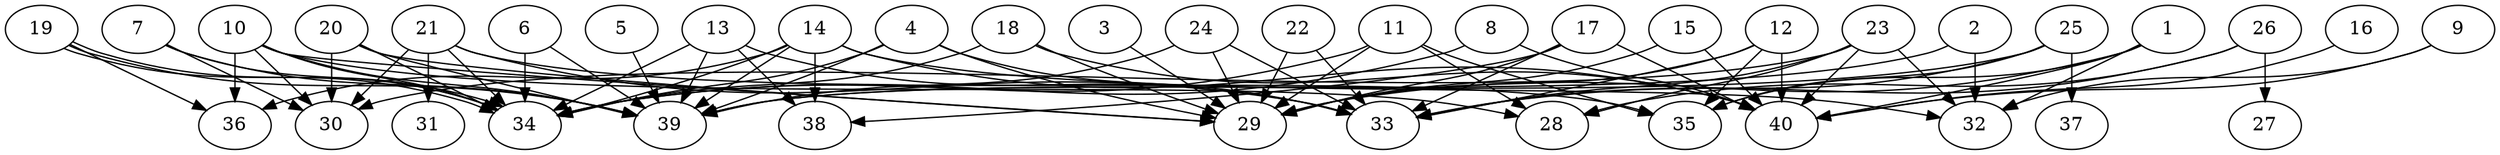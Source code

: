// DAG automatically generated by daggen at Thu Oct  3 14:06:49 2019
// ./daggen --dot -n 40 --ccr 0.3 --fat 0.9 --regular 0.5 --density 0.5 --mindata 5242880 --maxdata 52428800 
digraph G {
  1 [size="29545813", alpha="0.12", expect_size="8863744"] 
  1 -> 29 [size ="8863744"]
  1 -> 32 [size ="8863744"]
  1 -> 35 [size ="8863744"]
  1 -> 40 [size ="8863744"]
  2 [size="155938133", alpha="0.02", expect_size="46781440"] 
  2 -> 32 [size ="46781440"]
  2 -> 39 [size ="46781440"]
  3 [size="110977707", alpha="0.05", expect_size="33293312"] 
  3 -> 29 [size ="33293312"]
  4 [size="57753600", alpha="0.12", expect_size="17326080"] 
  4 -> 29 [size ="17326080"]
  4 -> 33 [size ="17326080"]
  4 -> 34 [size ="17326080"]
  4 -> 39 [size ="17326080"]
  5 [size="104601600", alpha="0.10", expect_size="31380480"] 
  5 -> 39 [size ="31380480"]
  6 [size="56903680", alpha="0.15", expect_size="17071104"] 
  6 -> 34 [size ="17071104"]
  6 -> 39 [size ="17071104"]
  7 [size="54961493", alpha="0.18", expect_size="16488448"] 
  7 -> 30 [size ="16488448"]
  7 -> 34 [size ="16488448"]
  7 -> 39 [size ="16488448"]
  8 [size="156030293", alpha="0.17", expect_size="46809088"] 
  8 -> 34 [size ="46809088"]
  8 -> 40 [size ="46809088"]
  9 [size="139335680", alpha="0.13", expect_size="41800704"] 
  9 -> 32 [size ="41800704"]
  9 -> 40 [size ="41800704"]
  10 [size="27805013", alpha="0.02", expect_size="8341504"] 
  10 -> 28 [size ="8341504"]
  10 -> 29 [size ="8341504"]
  10 -> 30 [size ="8341504"]
  10 -> 34 [size ="8341504"]
  10 -> 36 [size ="8341504"]
  10 -> 39 [size ="8341504"]
  11 [size="167099733", alpha="0.10", expect_size="50129920"] 
  11 -> 28 [size ="50129920"]
  11 -> 29 [size ="50129920"]
  11 -> 34 [size ="50129920"]
  11 -> 35 [size ="50129920"]
  12 [size="104587947", alpha="0.01", expect_size="31376384"] 
  12 -> 29 [size ="31376384"]
  12 -> 33 [size ="31376384"]
  12 -> 35 [size ="31376384"]
  12 -> 40 [size ="31376384"]
  13 [size="120401920", alpha="0.16", expect_size="36120576"] 
  13 -> 33 [size ="36120576"]
  13 -> 34 [size ="36120576"]
  13 -> 38 [size ="36120576"]
  13 -> 39 [size ="36120576"]
  14 [size="159436800", alpha="0.13", expect_size="47831040"] 
  14 -> 32 [size ="47831040"]
  14 -> 34 [size ="47831040"]
  14 -> 36 [size ="47831040"]
  14 -> 38 [size ="47831040"]
  14 -> 39 [size ="47831040"]
  14 -> 40 [size ="47831040"]
  15 [size="98321067", alpha="0.12", expect_size="29496320"] 
  15 -> 29 [size ="29496320"]
  15 -> 40 [size ="29496320"]
  16 [size="21507413", alpha="0.00", expect_size="6452224"] 
  16 -> 40 [size ="6452224"]
  17 [size="140762453", alpha="0.16", expect_size="42228736"] 
  17 -> 29 [size ="42228736"]
  17 -> 33 [size ="42228736"]
  17 -> 38 [size ="42228736"]
  17 -> 40 [size ="42228736"]
  18 [size="126859947", alpha="0.00", expect_size="38057984"] 
  18 -> 29 [size ="38057984"]
  18 -> 34 [size ="38057984"]
  18 -> 40 [size ="38057984"]
  19 [size="100877653", alpha="0.09", expect_size="30263296"] 
  19 -> 34 [size ="30263296"]
  19 -> 34 [size ="30263296"]
  19 -> 36 [size ="30263296"]
  19 -> 39 [size ="30263296"]
  20 [size="44479147", alpha="0.18", expect_size="13343744"] 
  20 -> 29 [size ="13343744"]
  20 -> 30 [size ="13343744"]
  20 -> 34 [size ="13343744"]
  20 -> 39 [size ="13343744"]
  21 [size="62337707", alpha="0.09", expect_size="18701312"] 
  21 -> 30 [size ="18701312"]
  21 -> 31 [size ="18701312"]
  21 -> 33 [size ="18701312"]
  21 -> 34 [size ="18701312"]
  21 -> 35 [size ="18701312"]
  22 [size="143431680", alpha="0.17", expect_size="43029504"] 
  22 -> 29 [size ="43029504"]
  22 -> 33 [size ="43029504"]
  23 [size="150070613", alpha="0.17", expect_size="45021184"] 
  23 -> 28 [size ="45021184"]
  23 -> 30 [size ="45021184"]
  23 -> 32 [size ="45021184"]
  23 -> 33 [size ="45021184"]
  23 -> 40 [size ="45021184"]
  24 [size="118801067", alpha="0.02", expect_size="35640320"] 
  24 -> 29 [size ="35640320"]
  24 -> 33 [size ="35640320"]
  24 -> 39 [size ="35640320"]
  25 [size="61385387", alpha="0.18", expect_size="18415616"] 
  25 -> 33 [size ="18415616"]
  25 -> 35 [size ="18415616"]
  25 -> 37 [size ="18415616"]
  25 -> 39 [size ="18415616"]
  26 [size="155473920", alpha="0.19", expect_size="46642176"] 
  26 -> 27 [size ="46642176"]
  26 -> 28 [size ="46642176"]
  26 -> 33 [size ="46642176"]
  27 [size="157641387", alpha="0.05", expect_size="47292416"] 
  28 [size="125146453", alpha="0.09", expect_size="37543936"] 
  29 [size="125777920", alpha="0.08", expect_size="37733376"] 
  30 [size="42154667", alpha="0.08", expect_size="12646400"] 
  31 [size="28723200", alpha="0.07", expect_size="8616960"] 
  32 [size="97559893", alpha="0.18", expect_size="29267968"] 
  33 [size="72550400", alpha="0.02", expect_size="21765120"] 
  34 [size="47202987", alpha="0.03", expect_size="14160896"] 
  35 [size="61791573", alpha="0.15", expect_size="18537472"] 
  36 [size="46161920", alpha="0.07", expect_size="13848576"] 
  37 [size="39741440", alpha="0.15", expect_size="11922432"] 
  38 [size="80022187", alpha="0.17", expect_size="24006656"] 
  39 [size="148268373", alpha="0.10", expect_size="44480512"] 
  40 [size="51773440", alpha="0.06", expect_size="15532032"] 
}
